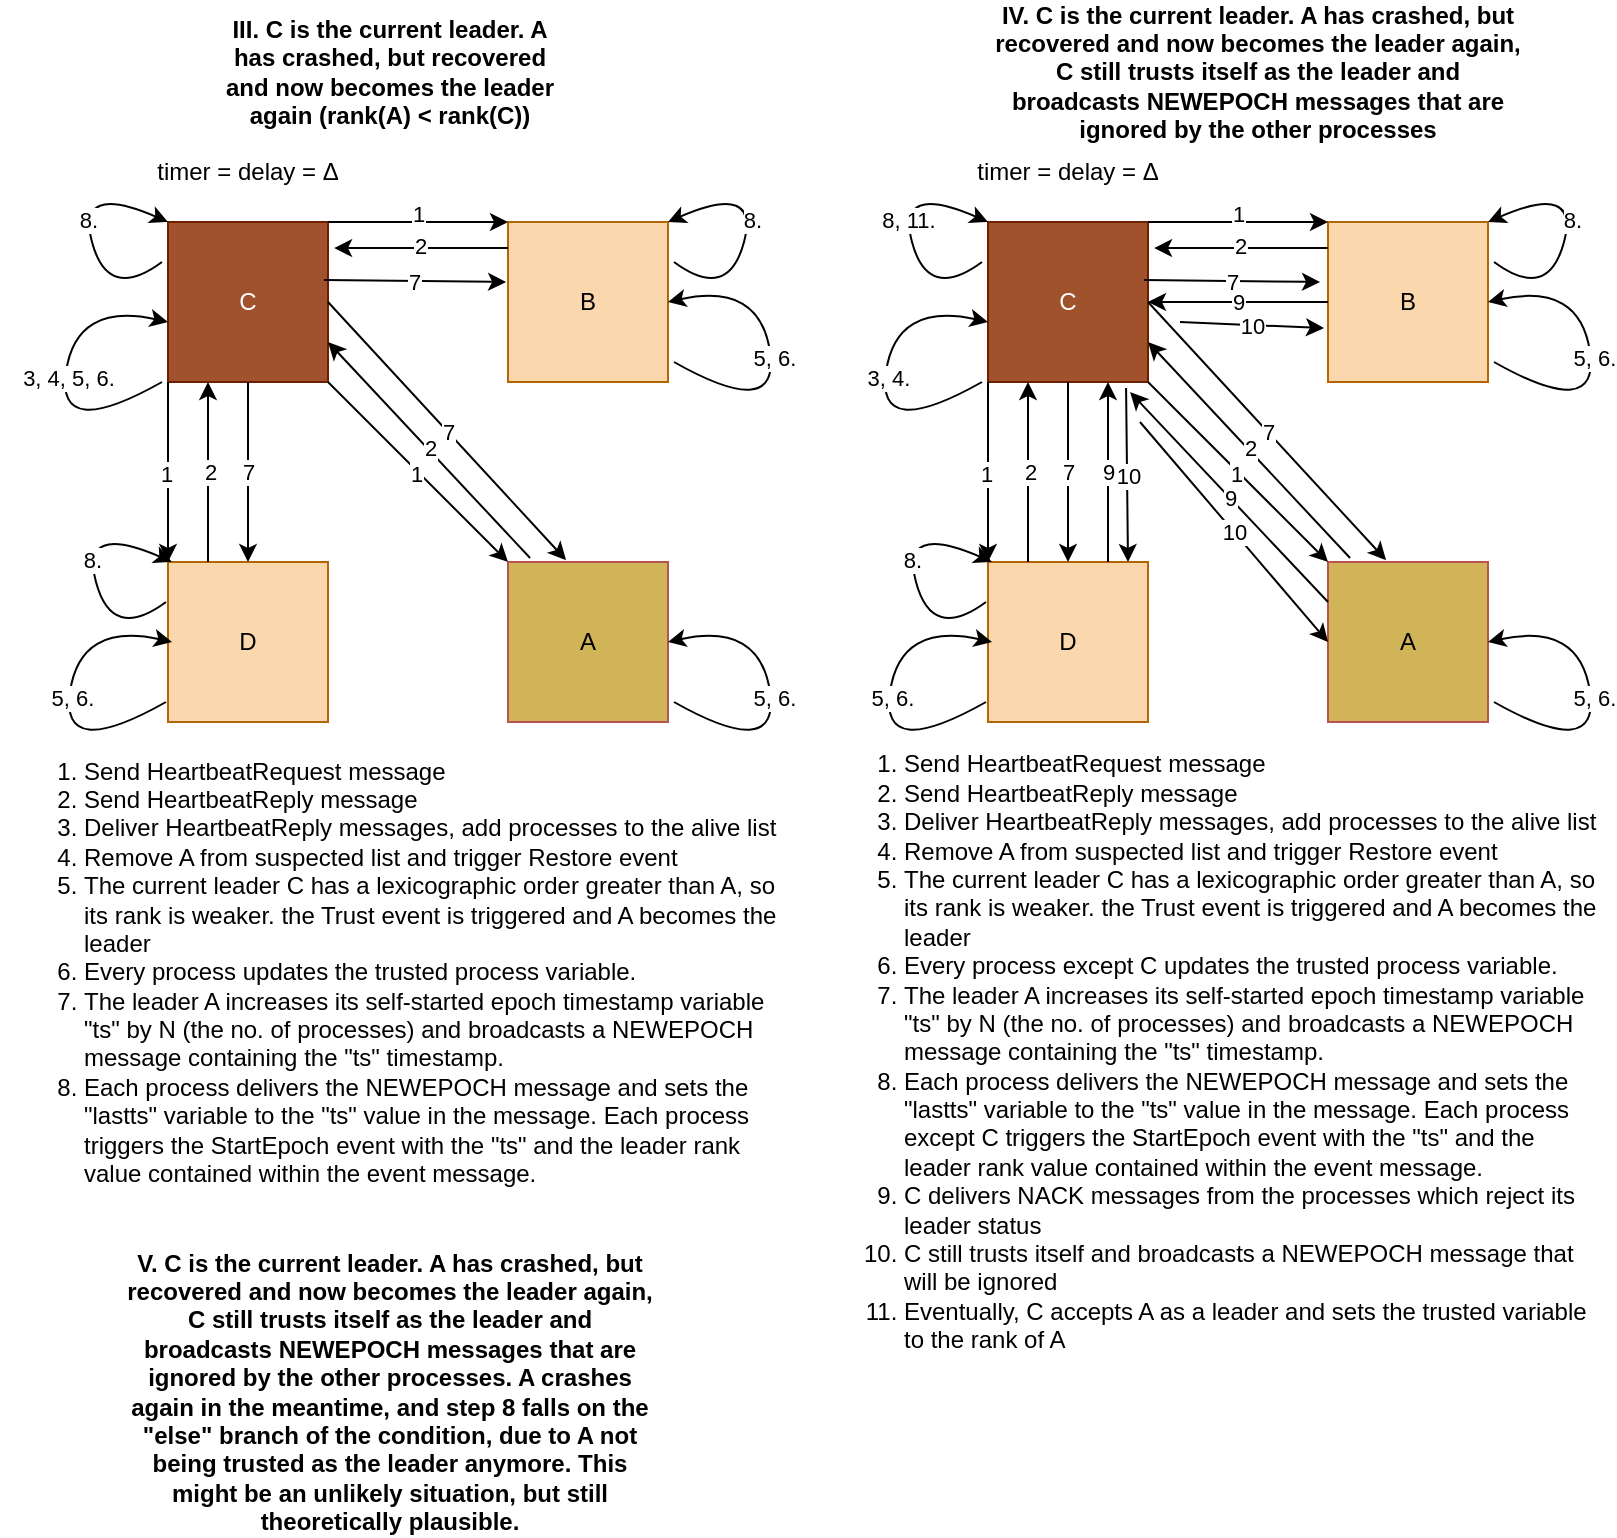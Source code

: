 <mxfile version="21.5.2" type="device">
  <diagram name="Page-1" id="qexW0GoM9GMoykkjlQxq">
    <mxGraphModel dx="1402" dy="730" grid="1" gridSize="10" guides="1" tooltips="1" connect="1" arrows="1" fold="1" page="1" pageScale="1" pageWidth="850" pageHeight="1100" math="0" shadow="0">
      <root>
        <mxCell id="0" />
        <mxCell id="1" parent="0" />
        <mxCell id="PtrqWuawoQSoD1VGYV8C-43" value="C" style="whiteSpace=wrap;html=1;aspect=fixed;fillColor=#a0522d;strokeColor=#6D1F00;fontColor=#ffffff;" vertex="1" parent="1">
          <mxGeometry x="124" y="120" width="80" height="80" as="geometry" />
        </mxCell>
        <mxCell id="PtrqWuawoQSoD1VGYV8C-44" value="B" style="whiteSpace=wrap;html=1;aspect=fixed;fillColor=#fad7ac;strokeColor=#b46504;" vertex="1" parent="1">
          <mxGeometry x="294" y="120" width="80" height="80" as="geometry" />
        </mxCell>
        <mxCell id="PtrqWuawoQSoD1VGYV8C-45" value="D" style="whiteSpace=wrap;html=1;aspect=fixed;fillColor=#fad7ac;strokeColor=#b46504;" vertex="1" parent="1">
          <mxGeometry x="124" y="290" width="80" height="80" as="geometry" />
        </mxCell>
        <mxCell id="PtrqWuawoQSoD1VGYV8C-46" value="A" style="whiteSpace=wrap;html=1;aspect=fixed;fillColor=#D1B458;strokeColor=#b85450;" vertex="1" parent="1">
          <mxGeometry x="294" y="290" width="80" height="80" as="geometry" />
        </mxCell>
        <mxCell id="PtrqWuawoQSoD1VGYV8C-47" value="timer = delay = Δ" style="text;html=1;strokeColor=none;fillColor=none;align=center;verticalAlign=middle;whiteSpace=wrap;rounded=0;" vertex="1" parent="1">
          <mxGeometry x="109" y="80" width="110" height="30" as="geometry" />
        </mxCell>
        <mxCell id="PtrqWuawoQSoD1VGYV8C-48" value="" style="endArrow=classic;html=1;rounded=0;exitX=1;exitY=0;exitDx=0;exitDy=0;entryX=0;entryY=0;entryDx=0;entryDy=0;" edge="1" parent="1" source="PtrqWuawoQSoD1VGYV8C-43" target="PtrqWuawoQSoD1VGYV8C-44">
          <mxGeometry width="50" height="50" relative="1" as="geometry">
            <mxPoint x="364" y="310" as="sourcePoint" />
            <mxPoint x="414" y="260" as="targetPoint" />
          </mxGeometry>
        </mxCell>
        <mxCell id="PtrqWuawoQSoD1VGYV8C-49" value="1" style="edgeLabel;html=1;align=center;verticalAlign=middle;resizable=0;points=[];" vertex="1" connectable="0" parent="PtrqWuawoQSoD1VGYV8C-48">
          <mxGeometry x="-0.011" y="4" relative="1" as="geometry">
            <mxPoint as="offset" />
          </mxGeometry>
        </mxCell>
        <mxCell id="PtrqWuawoQSoD1VGYV8C-50" value="" style="endArrow=classic;html=1;rounded=0;exitX=1;exitY=1;exitDx=0;exitDy=0;entryX=0;entryY=0;entryDx=0;entryDy=0;" edge="1" parent="1" source="PtrqWuawoQSoD1VGYV8C-43" target="PtrqWuawoQSoD1VGYV8C-46">
          <mxGeometry width="50" height="50" relative="1" as="geometry">
            <mxPoint x="364" y="310" as="sourcePoint" />
            <mxPoint x="414" y="260" as="targetPoint" />
          </mxGeometry>
        </mxCell>
        <mxCell id="PtrqWuawoQSoD1VGYV8C-51" value="1" style="edgeLabel;html=1;align=center;verticalAlign=middle;resizable=0;points=[];" vertex="1" connectable="0" parent="PtrqWuawoQSoD1VGYV8C-50">
          <mxGeometry x="-0.003" y="-1" relative="1" as="geometry">
            <mxPoint as="offset" />
          </mxGeometry>
        </mxCell>
        <mxCell id="PtrqWuawoQSoD1VGYV8C-52" value="" style="endArrow=classic;html=1;rounded=0;exitX=0;exitY=1;exitDx=0;exitDy=0;entryX=0;entryY=0;entryDx=0;entryDy=0;" edge="1" parent="1" source="PtrqWuawoQSoD1VGYV8C-43" target="PtrqWuawoQSoD1VGYV8C-45">
          <mxGeometry width="50" height="50" relative="1" as="geometry">
            <mxPoint x="364" y="310" as="sourcePoint" />
            <mxPoint x="414" y="260" as="targetPoint" />
          </mxGeometry>
        </mxCell>
        <mxCell id="PtrqWuawoQSoD1VGYV8C-53" value="1" style="edgeLabel;html=1;align=center;verticalAlign=middle;resizable=0;points=[];" vertex="1" connectable="0" parent="PtrqWuawoQSoD1VGYV8C-52">
          <mxGeometry x="0.006" y="-1" relative="1" as="geometry">
            <mxPoint as="offset" />
          </mxGeometry>
        </mxCell>
        <mxCell id="PtrqWuawoQSoD1VGYV8C-54" value="" style="endArrow=classic;html=1;rounded=0;exitX=0;exitY=0.163;exitDx=0;exitDy=0;entryX=1.038;entryY=0.163;entryDx=0;entryDy=0;exitPerimeter=0;entryPerimeter=0;" edge="1" parent="1" source="PtrqWuawoQSoD1VGYV8C-44" target="PtrqWuawoQSoD1VGYV8C-43">
          <mxGeometry width="50" height="50" relative="1" as="geometry">
            <mxPoint x="594" y="490" as="sourcePoint" />
            <mxPoint x="214" y="150" as="targetPoint" />
          </mxGeometry>
        </mxCell>
        <mxCell id="PtrqWuawoQSoD1VGYV8C-55" value="2" style="edgeLabel;html=1;align=center;verticalAlign=middle;resizable=0;points=[];" vertex="1" connectable="0" parent="PtrqWuawoQSoD1VGYV8C-54">
          <mxGeometry x="0.008" y="-1" relative="1" as="geometry">
            <mxPoint as="offset" />
          </mxGeometry>
        </mxCell>
        <mxCell id="PtrqWuawoQSoD1VGYV8C-56" value="" style="endArrow=classic;html=1;rounded=0;exitX=0.25;exitY=0;exitDx=0;exitDy=0;entryX=0.25;entryY=1;entryDx=0;entryDy=0;" edge="1" parent="1" source="PtrqWuawoQSoD1VGYV8C-45" target="PtrqWuawoQSoD1VGYV8C-43">
          <mxGeometry width="50" height="50" relative="1" as="geometry">
            <mxPoint x="604" y="500" as="sourcePoint" />
            <mxPoint x="224" y="160" as="targetPoint" />
          </mxGeometry>
        </mxCell>
        <mxCell id="PtrqWuawoQSoD1VGYV8C-57" value="2" style="edgeLabel;html=1;align=center;verticalAlign=middle;resizable=0;points=[];" vertex="1" connectable="0" parent="PtrqWuawoQSoD1VGYV8C-56">
          <mxGeometry x="0.008" y="-1" relative="1" as="geometry">
            <mxPoint as="offset" />
          </mxGeometry>
        </mxCell>
        <mxCell id="PtrqWuawoQSoD1VGYV8C-60" value="&lt;b&gt;III. C is the current leader. A has crashed, but recovered and now becomes the leader again (rank(A) &amp;lt; rank(C))&lt;/b&gt;" style="text;html=1;strokeColor=none;fillColor=none;align=center;verticalAlign=middle;whiteSpace=wrap;rounded=0;" vertex="1" parent="1">
          <mxGeometry x="150" y="30" width="170" height="30" as="geometry" />
        </mxCell>
        <mxCell id="PtrqWuawoQSoD1VGYV8C-61" value="" style="endArrow=classic;html=1;rounded=0;exitX=0.138;exitY=-0.025;exitDx=0;exitDy=0;entryX=1;entryY=0.75;entryDx=0;entryDy=0;exitPerimeter=0;" edge="1" parent="1" source="PtrqWuawoQSoD1VGYV8C-46" target="PtrqWuawoQSoD1VGYV8C-43">
          <mxGeometry width="50" height="50" relative="1" as="geometry">
            <mxPoint x="99" y="-170" as="sourcePoint" />
            <mxPoint x="-11" y="-280" as="targetPoint" />
          </mxGeometry>
        </mxCell>
        <mxCell id="PtrqWuawoQSoD1VGYV8C-62" value="2" style="edgeLabel;html=1;align=center;verticalAlign=middle;resizable=0;points=[];" vertex="1" connectable="0" parent="PtrqWuawoQSoD1VGYV8C-61">
          <mxGeometry x="0.008" y="-1" relative="1" as="geometry">
            <mxPoint as="offset" />
          </mxGeometry>
        </mxCell>
        <mxCell id="PtrqWuawoQSoD1VGYV8C-63" value="&lt;div align=&quot;left&quot;&gt;&lt;ol&gt;&lt;li&gt;Send HeartbeatRequest message&lt;/li&gt;&lt;li&gt;Send HeartbeatReply message&lt;/li&gt;&lt;li&gt;Deliver HeartbeatReply messages, add processes to the alive list&lt;/li&gt;&lt;li&gt;Remove A from suspected list and trigger Restore event&lt;/li&gt;&lt;li&gt;The current leader C has a lexicographic order greater than A, so its rank is weaker. the Trust event is triggered and A becomes the leader&lt;/li&gt;&lt;li&gt;Every process updates the trusted process variable. &lt;br&gt;&lt;/li&gt;&lt;li&gt;The leader A increases its self-started epoch timestamp variable &quot;ts&quot; by N (the no. of processes) and broadcasts a NEWEPOCH message containing the &quot;ts&quot; timestamp.&lt;/li&gt;&lt;li&gt;Each process delivers the NEWEPOCH message and sets the &quot;lastts&quot; variable to the &quot;ts&quot; value in the message. Each process triggers the StartEpoch event with the &quot;ts&quot; and the leader rank value contained within the event message.&lt;br&gt;&lt;/li&gt;&lt;/ol&gt;&lt;/div&gt;" style="text;html=1;strokeColor=none;fillColor=none;align=left;verticalAlign=middle;whiteSpace=wrap;rounded=0;" vertex="1" parent="1">
          <mxGeometry x="40" y="440" width="390" height="110" as="geometry" />
        </mxCell>
        <mxCell id="PtrqWuawoQSoD1VGYV8C-71" value="" style="curved=1;endArrow=classic;html=1;rounded=0;entryX=0;entryY=0.5;entryDx=0;entryDy=0;exitX=-0.037;exitY=0.875;exitDx=0;exitDy=0;exitPerimeter=0;" edge="1" parent="1">
          <mxGeometry width="50" height="50" relative="1" as="geometry">
            <mxPoint x="377" y="190" as="sourcePoint" />
            <mxPoint x="374" y="160" as="targetPoint" />
            <Array as="points">
              <mxPoint x="430" y="220" />
              <mxPoint x="420" y="150" />
            </Array>
          </mxGeometry>
        </mxCell>
        <mxCell id="PtrqWuawoQSoD1VGYV8C-72" value="5, 6." style="edgeLabel;html=1;align=center;verticalAlign=middle;resizable=0;points=[];" vertex="1" connectable="0" parent="PtrqWuawoQSoD1VGYV8C-71">
          <mxGeometry x="0.046" y="-1" relative="1" as="geometry">
            <mxPoint as="offset" />
          </mxGeometry>
        </mxCell>
        <mxCell id="PtrqWuawoQSoD1VGYV8C-73" value="7" style="endArrow=classic;html=1;rounded=0;exitX=0.975;exitY=0.363;exitDx=0;exitDy=0;exitPerimeter=0;entryX=-0.012;entryY=0.375;entryDx=0;entryDy=0;entryPerimeter=0;" edge="1" parent="1" source="PtrqWuawoQSoD1VGYV8C-43" target="PtrqWuawoQSoD1VGYV8C-44">
          <mxGeometry width="50" height="50" relative="1" as="geometry">
            <mxPoint x="210" y="370" as="sourcePoint" />
            <mxPoint x="260" y="320" as="targetPoint" />
          </mxGeometry>
        </mxCell>
        <mxCell id="PtrqWuawoQSoD1VGYV8C-74" value="7" style="endArrow=classic;html=1;rounded=0;entryX=0.363;entryY=-0.012;entryDx=0;entryDy=0;entryPerimeter=0;exitX=1;exitY=0.5;exitDx=0;exitDy=0;" edge="1" parent="1" source="PtrqWuawoQSoD1VGYV8C-43" target="PtrqWuawoQSoD1VGYV8C-46">
          <mxGeometry width="50" height="50" relative="1" as="geometry">
            <mxPoint x="210" y="170" as="sourcePoint" />
            <mxPoint x="303" y="160" as="targetPoint" />
          </mxGeometry>
        </mxCell>
        <mxCell id="PtrqWuawoQSoD1VGYV8C-75" value="7" style="endArrow=classic;html=1;rounded=0;exitX=0.5;exitY=1;exitDx=0;exitDy=0;entryX=0.5;entryY=0;entryDx=0;entryDy=0;" edge="1" parent="1" source="PtrqWuawoQSoD1VGYV8C-43" target="PtrqWuawoQSoD1VGYV8C-45">
          <mxGeometry width="50" height="50" relative="1" as="geometry">
            <mxPoint x="222" y="169" as="sourcePoint" />
            <mxPoint x="313" y="170" as="targetPoint" />
          </mxGeometry>
        </mxCell>
        <mxCell id="PtrqWuawoQSoD1VGYV8C-76" value="" style="curved=1;endArrow=classic;html=1;rounded=0;entryX=0;entryY=0.5;entryDx=0;entryDy=0;exitX=-0.037;exitY=0.875;exitDx=0;exitDy=0;exitPerimeter=0;" edge="1" parent="1">
          <mxGeometry width="50" height="50" relative="1" as="geometry">
            <mxPoint x="377" y="360" as="sourcePoint" />
            <mxPoint x="374" y="330" as="targetPoint" />
            <Array as="points">
              <mxPoint x="430" y="390" />
              <mxPoint x="420" y="320" />
            </Array>
          </mxGeometry>
        </mxCell>
        <mxCell id="PtrqWuawoQSoD1VGYV8C-77" value="5, 6." style="edgeLabel;html=1;align=center;verticalAlign=middle;resizable=0;points=[];" vertex="1" connectable="0" parent="PtrqWuawoQSoD1VGYV8C-76">
          <mxGeometry x="0.046" y="-1" relative="1" as="geometry">
            <mxPoint as="offset" />
          </mxGeometry>
        </mxCell>
        <mxCell id="PtrqWuawoQSoD1VGYV8C-78" value="" style="curved=1;endArrow=classic;html=1;rounded=0;entryX=0;entryY=0.5;entryDx=0;entryDy=0;exitX=-0.037;exitY=0.875;exitDx=0;exitDy=0;exitPerimeter=0;" edge="1" parent="1">
          <mxGeometry width="50" height="50" relative="1" as="geometry">
            <mxPoint x="123" y="360" as="sourcePoint" />
            <mxPoint x="126" y="330" as="targetPoint" />
            <Array as="points">
              <mxPoint x="70" y="390" />
              <mxPoint x="80" y="320" />
            </Array>
          </mxGeometry>
        </mxCell>
        <mxCell id="PtrqWuawoQSoD1VGYV8C-79" value="5, 6." style="edgeLabel;html=1;align=center;verticalAlign=middle;resizable=0;points=[];" vertex="1" connectable="0" parent="PtrqWuawoQSoD1VGYV8C-78">
          <mxGeometry x="0.046" y="-1" relative="1" as="geometry">
            <mxPoint as="offset" />
          </mxGeometry>
        </mxCell>
        <mxCell id="PtrqWuawoQSoD1VGYV8C-80" value="" style="curved=1;endArrow=classic;html=1;rounded=0;entryX=0;entryY=0.5;entryDx=0;entryDy=0;exitX=-0.037;exitY=0.875;exitDx=0;exitDy=0;exitPerimeter=0;" edge="1" parent="1">
          <mxGeometry width="50" height="50" relative="1" as="geometry">
            <mxPoint x="121" y="200" as="sourcePoint" />
            <mxPoint x="124" y="170" as="targetPoint" />
            <Array as="points">
              <mxPoint x="68" y="230" />
              <mxPoint x="78" y="160" />
            </Array>
          </mxGeometry>
        </mxCell>
        <mxCell id="PtrqWuawoQSoD1VGYV8C-81" value="3, 4, 5, 6." style="edgeLabel;html=1;align=center;verticalAlign=middle;resizable=0;points=[];" vertex="1" connectable="0" parent="PtrqWuawoQSoD1VGYV8C-80">
          <mxGeometry x="0.046" y="-1" relative="1" as="geometry">
            <mxPoint as="offset" />
          </mxGeometry>
        </mxCell>
        <mxCell id="PtrqWuawoQSoD1VGYV8C-82" value="" style="curved=1;endArrow=classic;html=1;rounded=0;entryX=1;entryY=0;entryDx=0;entryDy=0;exitX=-0.037;exitY=0.875;exitDx=0;exitDy=0;exitPerimeter=0;" edge="1" parent="1" target="PtrqWuawoQSoD1VGYV8C-44">
          <mxGeometry width="50" height="50" relative="1" as="geometry">
            <mxPoint x="377" y="140" as="sourcePoint" />
            <mxPoint x="374" y="110" as="targetPoint" />
            <Array as="points">
              <mxPoint x="404" y="160" />
              <mxPoint x="420" y="100" />
            </Array>
          </mxGeometry>
        </mxCell>
        <mxCell id="PtrqWuawoQSoD1VGYV8C-83" value="8." style="edgeLabel;html=1;align=center;verticalAlign=middle;resizable=0;points=[];" vertex="1" connectable="0" parent="PtrqWuawoQSoD1VGYV8C-82">
          <mxGeometry x="0.046" y="-1" relative="1" as="geometry">
            <mxPoint as="offset" />
          </mxGeometry>
        </mxCell>
        <mxCell id="PtrqWuawoQSoD1VGYV8C-86" value="" style="curved=1;endArrow=classic;html=1;rounded=0;entryX=1;entryY=0;entryDx=0;entryDy=0;exitX=-0.037;exitY=0.875;exitDx=0;exitDy=0;exitPerimeter=0;" edge="1" parent="1">
          <mxGeometry width="50" height="50" relative="1" as="geometry">
            <mxPoint x="123" y="310" as="sourcePoint" />
            <mxPoint x="126" y="290" as="targetPoint" />
            <Array as="points">
              <mxPoint x="96" y="330" />
              <mxPoint x="80" y="270" />
            </Array>
          </mxGeometry>
        </mxCell>
        <mxCell id="PtrqWuawoQSoD1VGYV8C-87" value="8." style="edgeLabel;html=1;align=center;verticalAlign=middle;resizable=0;points=[];" vertex="1" connectable="0" parent="PtrqWuawoQSoD1VGYV8C-86">
          <mxGeometry x="0.046" y="-1" relative="1" as="geometry">
            <mxPoint as="offset" />
          </mxGeometry>
        </mxCell>
        <mxCell id="PtrqWuawoQSoD1VGYV8C-88" value="C" style="whiteSpace=wrap;html=1;aspect=fixed;fillColor=#a0522d;strokeColor=#6D1F00;fontColor=#ffffff;" vertex="1" parent="1">
          <mxGeometry x="534" y="120" width="80" height="80" as="geometry" />
        </mxCell>
        <mxCell id="PtrqWuawoQSoD1VGYV8C-89" value="B" style="whiteSpace=wrap;html=1;aspect=fixed;fillColor=#fad7ac;strokeColor=#b46504;" vertex="1" parent="1">
          <mxGeometry x="704" y="120" width="80" height="80" as="geometry" />
        </mxCell>
        <mxCell id="PtrqWuawoQSoD1VGYV8C-90" value="D" style="whiteSpace=wrap;html=1;aspect=fixed;fillColor=#fad7ac;strokeColor=#b46504;" vertex="1" parent="1">
          <mxGeometry x="534" y="290" width="80" height="80" as="geometry" />
        </mxCell>
        <mxCell id="PtrqWuawoQSoD1VGYV8C-91" value="A" style="whiteSpace=wrap;html=1;aspect=fixed;fillColor=#D1B458;strokeColor=#b85450;" vertex="1" parent="1">
          <mxGeometry x="704" y="290" width="80" height="80" as="geometry" />
        </mxCell>
        <mxCell id="PtrqWuawoQSoD1VGYV8C-92" value="timer = delay = Δ" style="text;html=1;strokeColor=none;fillColor=none;align=center;verticalAlign=middle;whiteSpace=wrap;rounded=0;" vertex="1" parent="1">
          <mxGeometry x="519" y="80" width="110" height="30" as="geometry" />
        </mxCell>
        <mxCell id="PtrqWuawoQSoD1VGYV8C-93" value="" style="endArrow=classic;html=1;rounded=0;exitX=1;exitY=0;exitDx=0;exitDy=0;entryX=0;entryY=0;entryDx=0;entryDy=0;" edge="1" parent="1" source="PtrqWuawoQSoD1VGYV8C-88" target="PtrqWuawoQSoD1VGYV8C-89">
          <mxGeometry width="50" height="50" relative="1" as="geometry">
            <mxPoint x="774" y="310" as="sourcePoint" />
            <mxPoint x="824" y="260" as="targetPoint" />
          </mxGeometry>
        </mxCell>
        <mxCell id="PtrqWuawoQSoD1VGYV8C-94" value="1" style="edgeLabel;html=1;align=center;verticalAlign=middle;resizable=0;points=[];" vertex="1" connectable="0" parent="PtrqWuawoQSoD1VGYV8C-93">
          <mxGeometry x="-0.011" y="4" relative="1" as="geometry">
            <mxPoint as="offset" />
          </mxGeometry>
        </mxCell>
        <mxCell id="PtrqWuawoQSoD1VGYV8C-95" value="" style="endArrow=classic;html=1;rounded=0;exitX=1;exitY=1;exitDx=0;exitDy=0;entryX=0;entryY=0;entryDx=0;entryDy=0;" edge="1" parent="1" source="PtrqWuawoQSoD1VGYV8C-88" target="PtrqWuawoQSoD1VGYV8C-91">
          <mxGeometry width="50" height="50" relative="1" as="geometry">
            <mxPoint x="774" y="310" as="sourcePoint" />
            <mxPoint x="824" y="260" as="targetPoint" />
          </mxGeometry>
        </mxCell>
        <mxCell id="PtrqWuawoQSoD1VGYV8C-96" value="1" style="edgeLabel;html=1;align=center;verticalAlign=middle;resizable=0;points=[];" vertex="1" connectable="0" parent="PtrqWuawoQSoD1VGYV8C-95">
          <mxGeometry x="-0.003" y="-1" relative="1" as="geometry">
            <mxPoint as="offset" />
          </mxGeometry>
        </mxCell>
        <mxCell id="PtrqWuawoQSoD1VGYV8C-97" value="" style="endArrow=classic;html=1;rounded=0;exitX=0;exitY=1;exitDx=0;exitDy=0;entryX=0;entryY=0;entryDx=0;entryDy=0;" edge="1" parent="1" source="PtrqWuawoQSoD1VGYV8C-88" target="PtrqWuawoQSoD1VGYV8C-90">
          <mxGeometry width="50" height="50" relative="1" as="geometry">
            <mxPoint x="774" y="310" as="sourcePoint" />
            <mxPoint x="824" y="260" as="targetPoint" />
          </mxGeometry>
        </mxCell>
        <mxCell id="PtrqWuawoQSoD1VGYV8C-98" value="1" style="edgeLabel;html=1;align=center;verticalAlign=middle;resizable=0;points=[];" vertex="1" connectable="0" parent="PtrqWuawoQSoD1VGYV8C-97">
          <mxGeometry x="0.006" y="-1" relative="1" as="geometry">
            <mxPoint as="offset" />
          </mxGeometry>
        </mxCell>
        <mxCell id="PtrqWuawoQSoD1VGYV8C-99" value="" style="endArrow=classic;html=1;rounded=0;exitX=0;exitY=0.163;exitDx=0;exitDy=0;entryX=1.038;entryY=0.163;entryDx=0;entryDy=0;exitPerimeter=0;entryPerimeter=0;" edge="1" parent="1" source="PtrqWuawoQSoD1VGYV8C-89" target="PtrqWuawoQSoD1VGYV8C-88">
          <mxGeometry width="50" height="50" relative="1" as="geometry">
            <mxPoint x="1004" y="490" as="sourcePoint" />
            <mxPoint x="624" y="150" as="targetPoint" />
          </mxGeometry>
        </mxCell>
        <mxCell id="PtrqWuawoQSoD1VGYV8C-100" value="2" style="edgeLabel;html=1;align=center;verticalAlign=middle;resizable=0;points=[];" vertex="1" connectable="0" parent="PtrqWuawoQSoD1VGYV8C-99">
          <mxGeometry x="0.008" y="-1" relative="1" as="geometry">
            <mxPoint as="offset" />
          </mxGeometry>
        </mxCell>
        <mxCell id="PtrqWuawoQSoD1VGYV8C-101" value="" style="endArrow=classic;html=1;rounded=0;exitX=0.25;exitY=0;exitDx=0;exitDy=0;entryX=0.25;entryY=1;entryDx=0;entryDy=0;" edge="1" parent="1" source="PtrqWuawoQSoD1VGYV8C-90" target="PtrqWuawoQSoD1VGYV8C-88">
          <mxGeometry width="50" height="50" relative="1" as="geometry">
            <mxPoint x="1014" y="500" as="sourcePoint" />
            <mxPoint x="634" y="160" as="targetPoint" />
          </mxGeometry>
        </mxCell>
        <mxCell id="PtrqWuawoQSoD1VGYV8C-102" value="2" style="edgeLabel;html=1;align=center;verticalAlign=middle;resizable=0;points=[];" vertex="1" connectable="0" parent="PtrqWuawoQSoD1VGYV8C-101">
          <mxGeometry x="0.008" y="-1" relative="1" as="geometry">
            <mxPoint as="offset" />
          </mxGeometry>
        </mxCell>
        <mxCell id="PtrqWuawoQSoD1VGYV8C-103" value="&lt;b&gt;IV. C is the current leader. A has crashed, but recovered and now becomes the leader again, C still trusts itself as the leader and broadcasts NEWEPOCH messages that are ignored by the other processes&lt;/b&gt;" style="text;html=1;strokeColor=none;fillColor=none;align=center;verticalAlign=middle;whiteSpace=wrap;rounded=0;" vertex="1" parent="1">
          <mxGeometry x="534" y="30" width="270" height="30" as="geometry" />
        </mxCell>
        <mxCell id="PtrqWuawoQSoD1VGYV8C-104" value="" style="endArrow=classic;html=1;rounded=0;exitX=0.138;exitY=-0.025;exitDx=0;exitDy=0;entryX=1;entryY=0.75;entryDx=0;entryDy=0;exitPerimeter=0;" edge="1" parent="1" source="PtrqWuawoQSoD1VGYV8C-91" target="PtrqWuawoQSoD1VGYV8C-88">
          <mxGeometry width="50" height="50" relative="1" as="geometry">
            <mxPoint x="509" y="-170" as="sourcePoint" />
            <mxPoint x="399" y="-280" as="targetPoint" />
          </mxGeometry>
        </mxCell>
        <mxCell id="PtrqWuawoQSoD1VGYV8C-105" value="2" style="edgeLabel;html=1;align=center;verticalAlign=middle;resizable=0;points=[];" vertex="1" connectable="0" parent="PtrqWuawoQSoD1VGYV8C-104">
          <mxGeometry x="0.008" y="-1" relative="1" as="geometry">
            <mxPoint as="offset" />
          </mxGeometry>
        </mxCell>
        <mxCell id="PtrqWuawoQSoD1VGYV8C-106" value="&lt;div align=&quot;left&quot;&gt;&lt;ol&gt;&lt;li&gt;Send HeartbeatRequest message&lt;/li&gt;&lt;li&gt;Send HeartbeatReply message&lt;/li&gt;&lt;li&gt;Deliver HeartbeatReply messages, add processes to the alive list&lt;/li&gt;&lt;li&gt;Remove A from suspected list and trigger Restore event&lt;/li&gt;&lt;li&gt;The current leader C has a lexicographic order greater than A, so its rank is weaker. the Trust event is triggered and A becomes the leader&lt;/li&gt;&lt;li&gt;Every process except C updates the trusted process variable. &lt;br&gt;&lt;/li&gt;&lt;li&gt;The leader A increases its self-started epoch timestamp variable &quot;ts&quot; by N (the no. of processes) and broadcasts a NEWEPOCH message containing the &quot;ts&quot; timestamp.&lt;/li&gt;&lt;li&gt;Each process delivers the NEWEPOCH message and sets the &quot;lastts&quot; variable to the &quot;ts&quot; value in the message. Each process except C triggers the StartEpoch event with the &quot;ts&quot; and the leader rank value contained within the event message.&lt;/li&gt;&lt;li&gt;C delivers NACK messages from the processes which reject its leader status&lt;br&gt;&lt;/li&gt;&lt;li&gt;C still trusts itself and broadcasts a NEWEPOCH message that will be ignored&lt;/li&gt;&lt;li&gt;Eventually, C accepts A as a leader and sets the trusted variable to the rank of A&lt;br&gt;&lt;/li&gt;&lt;/ol&gt;&lt;/div&gt;" style="text;html=1;strokeColor=none;fillColor=none;align=left;verticalAlign=middle;whiteSpace=wrap;rounded=0;" vertex="1" parent="1">
          <mxGeometry x="450" y="480" width="390" height="110" as="geometry" />
        </mxCell>
        <mxCell id="PtrqWuawoQSoD1VGYV8C-107" value="" style="curved=1;endArrow=classic;html=1;rounded=0;entryX=0;entryY=0.5;entryDx=0;entryDy=0;exitX=-0.037;exitY=0.875;exitDx=0;exitDy=0;exitPerimeter=0;" edge="1" parent="1">
          <mxGeometry width="50" height="50" relative="1" as="geometry">
            <mxPoint x="787" y="190" as="sourcePoint" />
            <mxPoint x="784" y="160" as="targetPoint" />
            <Array as="points">
              <mxPoint x="840" y="220" />
              <mxPoint x="830" y="150" />
            </Array>
          </mxGeometry>
        </mxCell>
        <mxCell id="PtrqWuawoQSoD1VGYV8C-108" value="5, 6." style="edgeLabel;html=1;align=center;verticalAlign=middle;resizable=0;points=[];" vertex="1" connectable="0" parent="PtrqWuawoQSoD1VGYV8C-107">
          <mxGeometry x="0.046" y="-1" relative="1" as="geometry">
            <mxPoint as="offset" />
          </mxGeometry>
        </mxCell>
        <mxCell id="PtrqWuawoQSoD1VGYV8C-109" value="7" style="endArrow=classic;html=1;rounded=0;exitX=0.975;exitY=0.363;exitDx=0;exitDy=0;exitPerimeter=0;" edge="1" parent="1" source="PtrqWuawoQSoD1VGYV8C-88">
          <mxGeometry width="50" height="50" relative="1" as="geometry">
            <mxPoint x="620" y="370" as="sourcePoint" />
            <mxPoint x="700" y="150" as="targetPoint" />
          </mxGeometry>
        </mxCell>
        <mxCell id="PtrqWuawoQSoD1VGYV8C-110" value="7" style="endArrow=classic;html=1;rounded=0;entryX=0.363;entryY=-0.012;entryDx=0;entryDy=0;entryPerimeter=0;exitX=1;exitY=0.5;exitDx=0;exitDy=0;" edge="1" parent="1" source="PtrqWuawoQSoD1VGYV8C-88" target="PtrqWuawoQSoD1VGYV8C-91">
          <mxGeometry width="50" height="50" relative="1" as="geometry">
            <mxPoint x="620" y="170" as="sourcePoint" />
            <mxPoint x="713" y="160" as="targetPoint" />
          </mxGeometry>
        </mxCell>
        <mxCell id="PtrqWuawoQSoD1VGYV8C-111" value="7" style="endArrow=classic;html=1;rounded=0;exitX=0.5;exitY=1;exitDx=0;exitDy=0;entryX=0.5;entryY=0;entryDx=0;entryDy=0;" edge="1" parent="1" source="PtrqWuawoQSoD1VGYV8C-88" target="PtrqWuawoQSoD1VGYV8C-90">
          <mxGeometry width="50" height="50" relative="1" as="geometry">
            <mxPoint x="632" y="169" as="sourcePoint" />
            <mxPoint x="723" y="170" as="targetPoint" />
          </mxGeometry>
        </mxCell>
        <mxCell id="PtrqWuawoQSoD1VGYV8C-112" value="" style="curved=1;endArrow=classic;html=1;rounded=0;entryX=0;entryY=0.5;entryDx=0;entryDy=0;exitX=-0.037;exitY=0.875;exitDx=0;exitDy=0;exitPerimeter=0;" edge="1" parent="1">
          <mxGeometry width="50" height="50" relative="1" as="geometry">
            <mxPoint x="787" y="360" as="sourcePoint" />
            <mxPoint x="784" y="330" as="targetPoint" />
            <Array as="points">
              <mxPoint x="840" y="390" />
              <mxPoint x="830" y="320" />
            </Array>
          </mxGeometry>
        </mxCell>
        <mxCell id="PtrqWuawoQSoD1VGYV8C-113" value="5, 6." style="edgeLabel;html=1;align=center;verticalAlign=middle;resizable=0;points=[];" vertex="1" connectable="0" parent="PtrqWuawoQSoD1VGYV8C-112">
          <mxGeometry x="0.046" y="-1" relative="1" as="geometry">
            <mxPoint as="offset" />
          </mxGeometry>
        </mxCell>
        <mxCell id="PtrqWuawoQSoD1VGYV8C-114" value="" style="curved=1;endArrow=classic;html=1;rounded=0;entryX=0;entryY=0.5;entryDx=0;entryDy=0;exitX=-0.037;exitY=0.875;exitDx=0;exitDy=0;exitPerimeter=0;" edge="1" parent="1">
          <mxGeometry width="50" height="50" relative="1" as="geometry">
            <mxPoint x="533" y="360" as="sourcePoint" />
            <mxPoint x="536" y="330" as="targetPoint" />
            <Array as="points">
              <mxPoint x="480" y="390" />
              <mxPoint x="490" y="320" />
            </Array>
          </mxGeometry>
        </mxCell>
        <mxCell id="PtrqWuawoQSoD1VGYV8C-115" value="5, 6." style="edgeLabel;html=1;align=center;verticalAlign=middle;resizable=0;points=[];" vertex="1" connectable="0" parent="PtrqWuawoQSoD1VGYV8C-114">
          <mxGeometry x="0.046" y="-1" relative="1" as="geometry">
            <mxPoint as="offset" />
          </mxGeometry>
        </mxCell>
        <mxCell id="PtrqWuawoQSoD1VGYV8C-116" value="" style="curved=1;endArrow=classic;html=1;rounded=0;entryX=0;entryY=0.5;entryDx=0;entryDy=0;exitX=-0.037;exitY=0.875;exitDx=0;exitDy=0;exitPerimeter=0;" edge="1" parent="1">
          <mxGeometry width="50" height="50" relative="1" as="geometry">
            <mxPoint x="531" y="200" as="sourcePoint" />
            <mxPoint x="534" y="170" as="targetPoint" />
            <Array as="points">
              <mxPoint x="478" y="230" />
              <mxPoint x="488" y="160" />
            </Array>
          </mxGeometry>
        </mxCell>
        <mxCell id="PtrqWuawoQSoD1VGYV8C-117" value="3, 4." style="edgeLabel;html=1;align=center;verticalAlign=middle;resizable=0;points=[];" vertex="1" connectable="0" parent="PtrqWuawoQSoD1VGYV8C-116">
          <mxGeometry x="0.046" y="-1" relative="1" as="geometry">
            <mxPoint as="offset" />
          </mxGeometry>
        </mxCell>
        <mxCell id="PtrqWuawoQSoD1VGYV8C-118" value="" style="curved=1;endArrow=classic;html=1;rounded=0;entryX=1;entryY=0;entryDx=0;entryDy=0;exitX=-0.037;exitY=0.875;exitDx=0;exitDy=0;exitPerimeter=0;" edge="1" parent="1" target="PtrqWuawoQSoD1VGYV8C-89">
          <mxGeometry width="50" height="50" relative="1" as="geometry">
            <mxPoint x="787" y="140" as="sourcePoint" />
            <mxPoint x="784" y="110" as="targetPoint" />
            <Array as="points">
              <mxPoint x="814" y="160" />
              <mxPoint x="830" y="100" />
            </Array>
          </mxGeometry>
        </mxCell>
        <mxCell id="PtrqWuawoQSoD1VGYV8C-119" value="8." style="edgeLabel;html=1;align=center;verticalAlign=middle;resizable=0;points=[];" vertex="1" connectable="0" parent="PtrqWuawoQSoD1VGYV8C-118">
          <mxGeometry x="0.046" y="-1" relative="1" as="geometry">
            <mxPoint as="offset" />
          </mxGeometry>
        </mxCell>
        <mxCell id="PtrqWuawoQSoD1VGYV8C-122" value="" style="curved=1;endArrow=classic;html=1;rounded=0;entryX=1;entryY=0;entryDx=0;entryDy=0;exitX=-0.037;exitY=0.875;exitDx=0;exitDy=0;exitPerimeter=0;" edge="1" parent="1">
          <mxGeometry width="50" height="50" relative="1" as="geometry">
            <mxPoint x="533" y="310" as="sourcePoint" />
            <mxPoint x="536" y="290" as="targetPoint" />
            <Array as="points">
              <mxPoint x="506" y="330" />
              <mxPoint x="490" y="270" />
            </Array>
          </mxGeometry>
        </mxCell>
        <mxCell id="PtrqWuawoQSoD1VGYV8C-123" value="8." style="edgeLabel;html=1;align=center;verticalAlign=middle;resizable=0;points=[];" vertex="1" connectable="0" parent="PtrqWuawoQSoD1VGYV8C-122">
          <mxGeometry x="0.046" y="-1" relative="1" as="geometry">
            <mxPoint as="offset" />
          </mxGeometry>
        </mxCell>
        <mxCell id="PtrqWuawoQSoD1VGYV8C-124" value="" style="curved=1;endArrow=classic;html=1;rounded=0;entryX=1;entryY=0;entryDx=0;entryDy=0;exitX=-0.037;exitY=0.875;exitDx=0;exitDy=0;exitPerimeter=0;" edge="1" parent="1">
          <mxGeometry width="50" height="50" relative="1" as="geometry">
            <mxPoint x="121" y="140" as="sourcePoint" />
            <mxPoint x="124" y="120" as="targetPoint" />
            <Array as="points">
              <mxPoint x="94" y="160" />
              <mxPoint x="78" y="100" />
            </Array>
          </mxGeometry>
        </mxCell>
        <mxCell id="PtrqWuawoQSoD1VGYV8C-125" value="8." style="edgeLabel;html=1;align=center;verticalAlign=middle;resizable=0;points=[];" vertex="1" connectable="0" parent="PtrqWuawoQSoD1VGYV8C-124">
          <mxGeometry x="0.046" y="-1" relative="1" as="geometry">
            <mxPoint as="offset" />
          </mxGeometry>
        </mxCell>
        <mxCell id="PtrqWuawoQSoD1VGYV8C-126" value="" style="curved=1;endArrow=classic;html=1;rounded=0;entryX=1;entryY=0;entryDx=0;entryDy=0;exitX=-0.037;exitY=0.875;exitDx=0;exitDy=0;exitPerimeter=0;" edge="1" parent="1">
          <mxGeometry width="50" height="50" relative="1" as="geometry">
            <mxPoint x="531" y="140" as="sourcePoint" />
            <mxPoint x="534" y="120" as="targetPoint" />
            <Array as="points">
              <mxPoint x="504" y="160" />
              <mxPoint x="488" y="100" />
            </Array>
          </mxGeometry>
        </mxCell>
        <mxCell id="PtrqWuawoQSoD1VGYV8C-127" value="8, 11." style="edgeLabel;html=1;align=center;verticalAlign=middle;resizable=0;points=[];" vertex="1" connectable="0" parent="PtrqWuawoQSoD1VGYV8C-126">
          <mxGeometry x="0.046" y="-1" relative="1" as="geometry">
            <mxPoint as="offset" />
          </mxGeometry>
        </mxCell>
        <mxCell id="PtrqWuawoQSoD1VGYV8C-128" value="9" style="endArrow=classic;html=1;rounded=0;exitX=0.75;exitY=0;exitDx=0;exitDy=0;entryX=0.75;entryY=1;entryDx=0;entryDy=0;" edge="1" parent="1" source="PtrqWuawoQSoD1VGYV8C-90" target="PtrqWuawoQSoD1VGYV8C-88">
          <mxGeometry width="50" height="50" relative="1" as="geometry">
            <mxPoint x="260" y="320" as="sourcePoint" />
            <mxPoint x="210" y="370" as="targetPoint" />
          </mxGeometry>
        </mxCell>
        <mxCell id="PtrqWuawoQSoD1VGYV8C-129" value="9" style="endArrow=classic;html=1;rounded=0;exitX=0;exitY=0.25;exitDx=0;exitDy=0;entryX=0.888;entryY=1.063;entryDx=0;entryDy=0;entryPerimeter=0;" edge="1" parent="1" source="PtrqWuawoQSoD1VGYV8C-91" target="PtrqWuawoQSoD1VGYV8C-88">
          <mxGeometry width="50" height="50" relative="1" as="geometry">
            <mxPoint x="604" y="300" as="sourcePoint" />
            <mxPoint x="604" y="210" as="targetPoint" />
          </mxGeometry>
        </mxCell>
        <mxCell id="PtrqWuawoQSoD1VGYV8C-130" value="9" style="endArrow=classic;html=1;rounded=0;entryX=1;entryY=0.5;entryDx=0;entryDy=0;exitX=0;exitY=0.5;exitDx=0;exitDy=0;" edge="1" parent="1" source="PtrqWuawoQSoD1VGYV8C-89" target="PtrqWuawoQSoD1VGYV8C-88">
          <mxGeometry width="50" height="50" relative="1" as="geometry">
            <mxPoint x="714" y="320" as="sourcePoint" />
            <mxPoint x="620" y="160" as="targetPoint" />
          </mxGeometry>
        </mxCell>
        <mxCell id="PtrqWuawoQSoD1VGYV8C-132" value="10" style="endArrow=classic;html=1;rounded=0;exitX=0.863;exitY=1.038;exitDx=0;exitDy=0;exitPerimeter=0;" edge="1" parent="1" source="PtrqWuawoQSoD1VGYV8C-88">
          <mxGeometry width="50" height="50" relative="1" as="geometry">
            <mxPoint x="604" y="210" as="sourcePoint" />
            <mxPoint x="604" y="290" as="targetPoint" />
          </mxGeometry>
        </mxCell>
        <mxCell id="PtrqWuawoQSoD1VGYV8C-133" value="10" style="endArrow=classic;html=1;rounded=0;entryX=0;entryY=0.5;entryDx=0;entryDy=0;" edge="1" parent="1" target="PtrqWuawoQSoD1VGYV8C-91">
          <mxGeometry width="50" height="50" relative="1" as="geometry">
            <mxPoint x="610" y="220" as="sourcePoint" />
            <mxPoint x="614" y="300" as="targetPoint" />
          </mxGeometry>
        </mxCell>
        <mxCell id="PtrqWuawoQSoD1VGYV8C-134" value="10" style="endArrow=classic;html=1;rounded=0;entryX=-0.025;entryY=0.663;entryDx=0;entryDy=0;entryPerimeter=0;" edge="1" parent="1" target="PtrqWuawoQSoD1VGYV8C-89">
          <mxGeometry width="50" height="50" relative="1" as="geometry">
            <mxPoint x="630" y="170" as="sourcePoint" />
            <mxPoint x="714" y="340" as="targetPoint" />
          </mxGeometry>
        </mxCell>
        <mxCell id="PtrqWuawoQSoD1VGYV8C-136" value="&lt;div align=&quot;center&quot;&gt;&lt;b&gt;V. C is the current leader. A has crashed, but recovered and now becomes the leader again, C still trusts itself as the leader and broadcasts NEWEPOCH messages that are ignored by the other processes. A crashes again in the meantime, and step 8 falls on the &quot;else&quot; branch of the condition, due to A not being trusted as the leader anymore. This might be an unlikely situation, but still theoretically plausible.&lt;/b&gt;&lt;/div&gt;" style="text;html=1;strokeColor=none;fillColor=none;align=center;verticalAlign=middle;whiteSpace=wrap;rounded=0;" vertex="1" parent="1">
          <mxGeometry x="100" y="690" width="270" height="30" as="geometry" />
        </mxCell>
      </root>
    </mxGraphModel>
  </diagram>
</mxfile>
